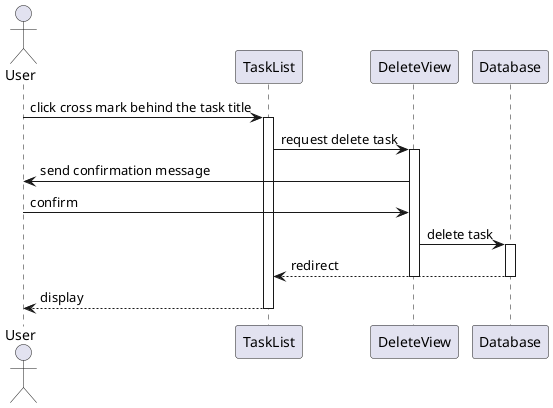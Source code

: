 @startuml
Actor User
User -> TaskList : click cross mark behind the task title
activate TaskList
TaskList -> DeleteView : request delete task
activate DeleteView
DeleteView -> User : send confirmation message
User -> DeleteView : confirm
DeleteView -> Database : delete task
activate Database
Database --> TaskList : redirect
deactivate Database
deactivate DeleteView
TaskList --> User : display
deactivate TaskList
@enduml
